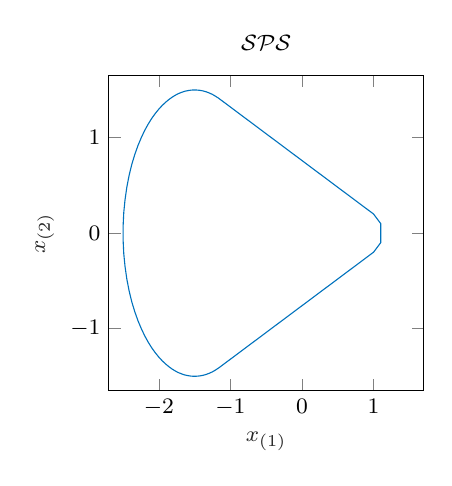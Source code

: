 % This file was created by matlab2tikz.
%
\definecolor{mycolor1}{rgb}{0.0,0.447,0.741}%
%
\begin{tikzpicture}
\footnotesize

\begin{axis}[%
width=4cm,
height=4cm,
at={(0in,0in)},
scale only axis,
xmin=-2.7,
xmax=1.7,
xlabel style={font=\color{white!15!black}},
xlabel={$x_{(1)}$},
ymin=-1.65,
ymax=1.65,
ylabel style={font=\color{white!15!black}},
ylabel={$x_{(2)}$},
axis background/.style={fill=white},
title style={font=\bfseries},
title={$\mathcal{SPS}$}
]
\addplot [color=mycolor1, forget plot]
  table[row sep=crcr]{%
-2.499	-0.071\\
-2.49	-0.213\\
-2.472	-0.35\\
-2.447	-0.481\\
-2.415	-0.605\\
-2.378	-0.719\\
-2.336	-0.823\\
-2.291	-0.918\\
-2.244	-1.002\\
-2.196	-1.078\\
-2.147	-1.144\\
-2.098	-1.203\\
-2.049	-1.254\\
-2.0	-1.299\\
-1.952	-1.338\\
-1.905	-1.371\\
-1.859	-1.4\\
-1.814	-1.424\\
-1.769	-1.445\\
-1.725	-1.462\\
-1.681	-1.475\\
-1.638	-1.486\\
-1.595	-1.493\\
-1.553	-1.498\\
-1.511	-1.5\\
-1.468	-1.499\\
-1.426	-1.496\\
-1.383	-1.49\\
-1.34	-1.481\\
-1.297	-1.469\\
-1.253	-1.454\\
-1.209	-1.435\\
-1.164	-1.413\\
1.0	-0.2\\
1.1	-0.1\\
1.1	0.1\\
1.0	0.2\\
-1.164	1.413\\
-1.209	1.435\\
-1.253	1.454\\
-1.297	1.469\\
-1.34	1.481\\
-1.383	1.49\\
-1.426	1.496\\
-1.468	1.499\\
-1.511	1.5\\
-1.553	1.498\\
-1.595	1.493\\
-1.638	1.486\\
-1.681	1.475\\
-1.725	1.462\\
-1.769	1.445\\
-1.814	1.424\\
-1.859	1.4\\
-1.905	1.371\\
-1.952	1.338\\
-2.0	1.299\\
-2.049	1.254\\
-2.098	1.203\\
-2.147	1.144\\
-2.196	1.078\\
-2.244	1.002\\
-2.291	0.918\\
-2.336	0.823\\
-2.378	0.719\\
-2.415	0.605\\
-2.447	0.481\\
-2.472	0.35\\
-2.49	0.213\\
-2.499	0.071\\
-2.499	-0.071\\
};
\end{axis}

\end{tikzpicture}%
